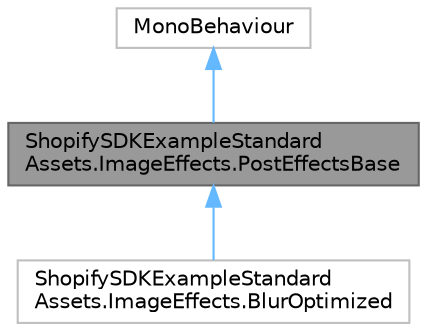 digraph "ShopifySDKExampleStandardAssets.ImageEffects.PostEffectsBase"
{
 // LATEX_PDF_SIZE
  bgcolor="transparent";
  edge [fontname=Helvetica,fontsize=10,labelfontname=Helvetica,labelfontsize=10];
  node [fontname=Helvetica,fontsize=10,shape=box,height=0.2,width=0.4];
  Node1 [id="Node000001",label="ShopifySDKExampleStandard\lAssets.ImageEffects.PostEffectsBase",height=0.2,width=0.4,color="gray40", fillcolor="grey60", style="filled", fontcolor="black",tooltip=" "];
  Node2 -> Node1 [id="edge1_Node000001_Node000002",dir="back",color="steelblue1",style="solid",tooltip=" "];
  Node2 [id="Node000002",label="MonoBehaviour",height=0.2,width=0.4,color="grey75", fillcolor="white", style="filled",tooltip=" "];
  Node1 -> Node3 [id="edge2_Node000001_Node000003",dir="back",color="steelblue1",style="solid",tooltip=" "];
  Node3 [id="Node000003",label="ShopifySDKExampleStandard\lAssets.ImageEffects.BlurOptimized",height=0.2,width=0.4,color="grey75", fillcolor="white", style="filled",URL="$class_shopify_s_d_k_example_standard_assets_1_1_image_effects_1_1_blur_optimized.html",tooltip=" "];
}
